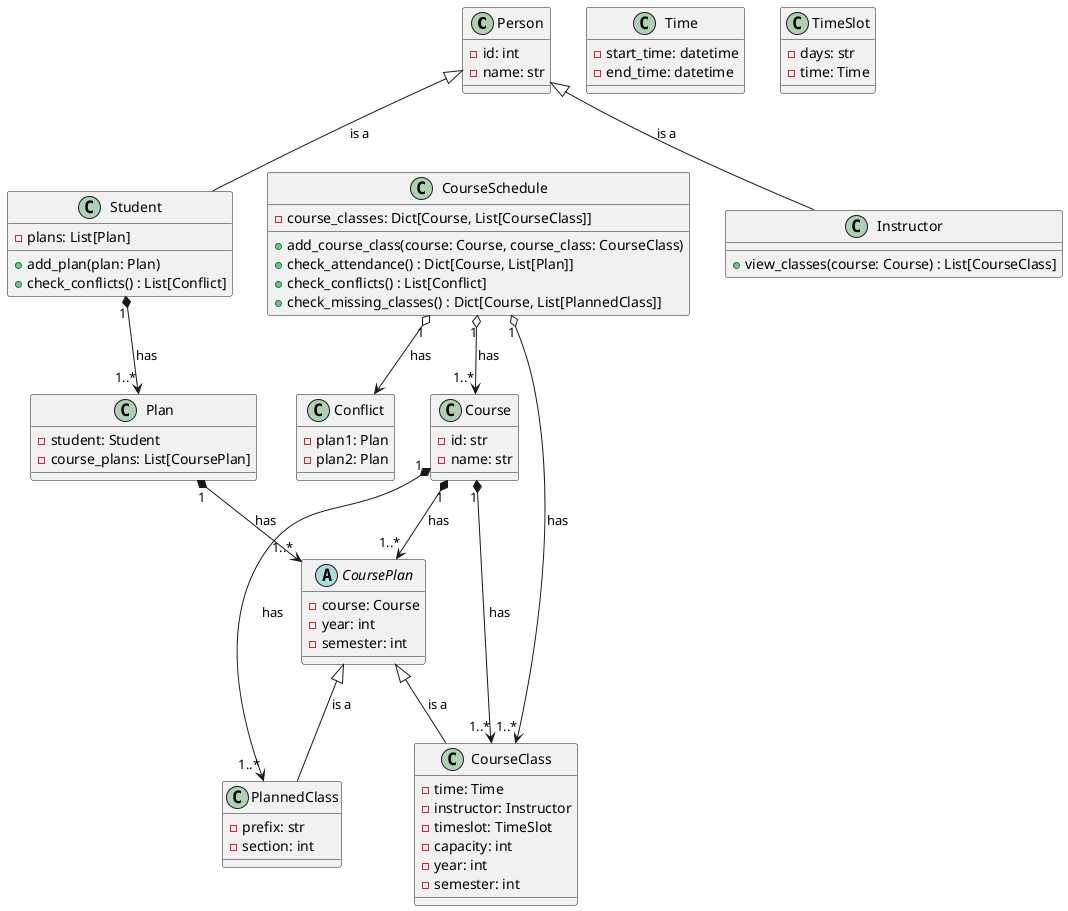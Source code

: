 @startuml

class Person {
    -id: int
    -name: str
}

class Student {
    -plans: List[Plan]
    +add_plan(plan: Plan)
    +check_conflicts() : List[Conflict]
}

class Instructor {
    +view_classes(course: Course) : List[CourseClass]
}

class Course {
    -id: str
    -name: str
}

abstract class CoursePlan {
    -course: Course
    -year: int
    -semester: int
}

class PlannedClass {
    -prefix: str
    -section: int
}

class CourseClass {
    -time: Time
    -instructor: Instructor
    -timeslot: TimeSlot
    -capacity: int
    -year: int
    -semester: int
}

class Time {
    -start_time: datetime
    -end_time: datetime
}

class TimeSlot {
    -days: str
    -time: Time
}

class Plan {
    -student: Student
    -course_plans: List[CoursePlan]
}

class CourseSchedule {
    -course_classes: Dict[Course, List[CourseClass]]
    +add_course_class(course: Course, course_class: CourseClass)
    +check_attendance() : Dict[Course, List[Plan]]
    +check_conflicts() : List[Conflict]
    +check_missing_classes() : Dict[Course, List[PlannedClass]]
}

class Conflict {
    -plan1: Plan
    -plan2: Plan
}

Person <|-- Student : is a
Person <|-- Instructor : is a

CoursePlan <|-- PlannedClass : is a
CoursePlan <|-- CourseClass : is a

Student "1" *--> "1..*" Plan : has
Plan "1" *--> "1..*" CoursePlan : has

Course "1" *--> "1..*" CoursePlan : has
Course "1" *--> "1..*" PlannedClass : has
Course "1" *--> "1..*" CourseClass : has

CourseSchedule "1" o--> "1..*" Course : has
CourseSchedule "1" o--> "1..*" CourseClass : has
CourseSchedule "1" o--> Conflict : has

@enduml
